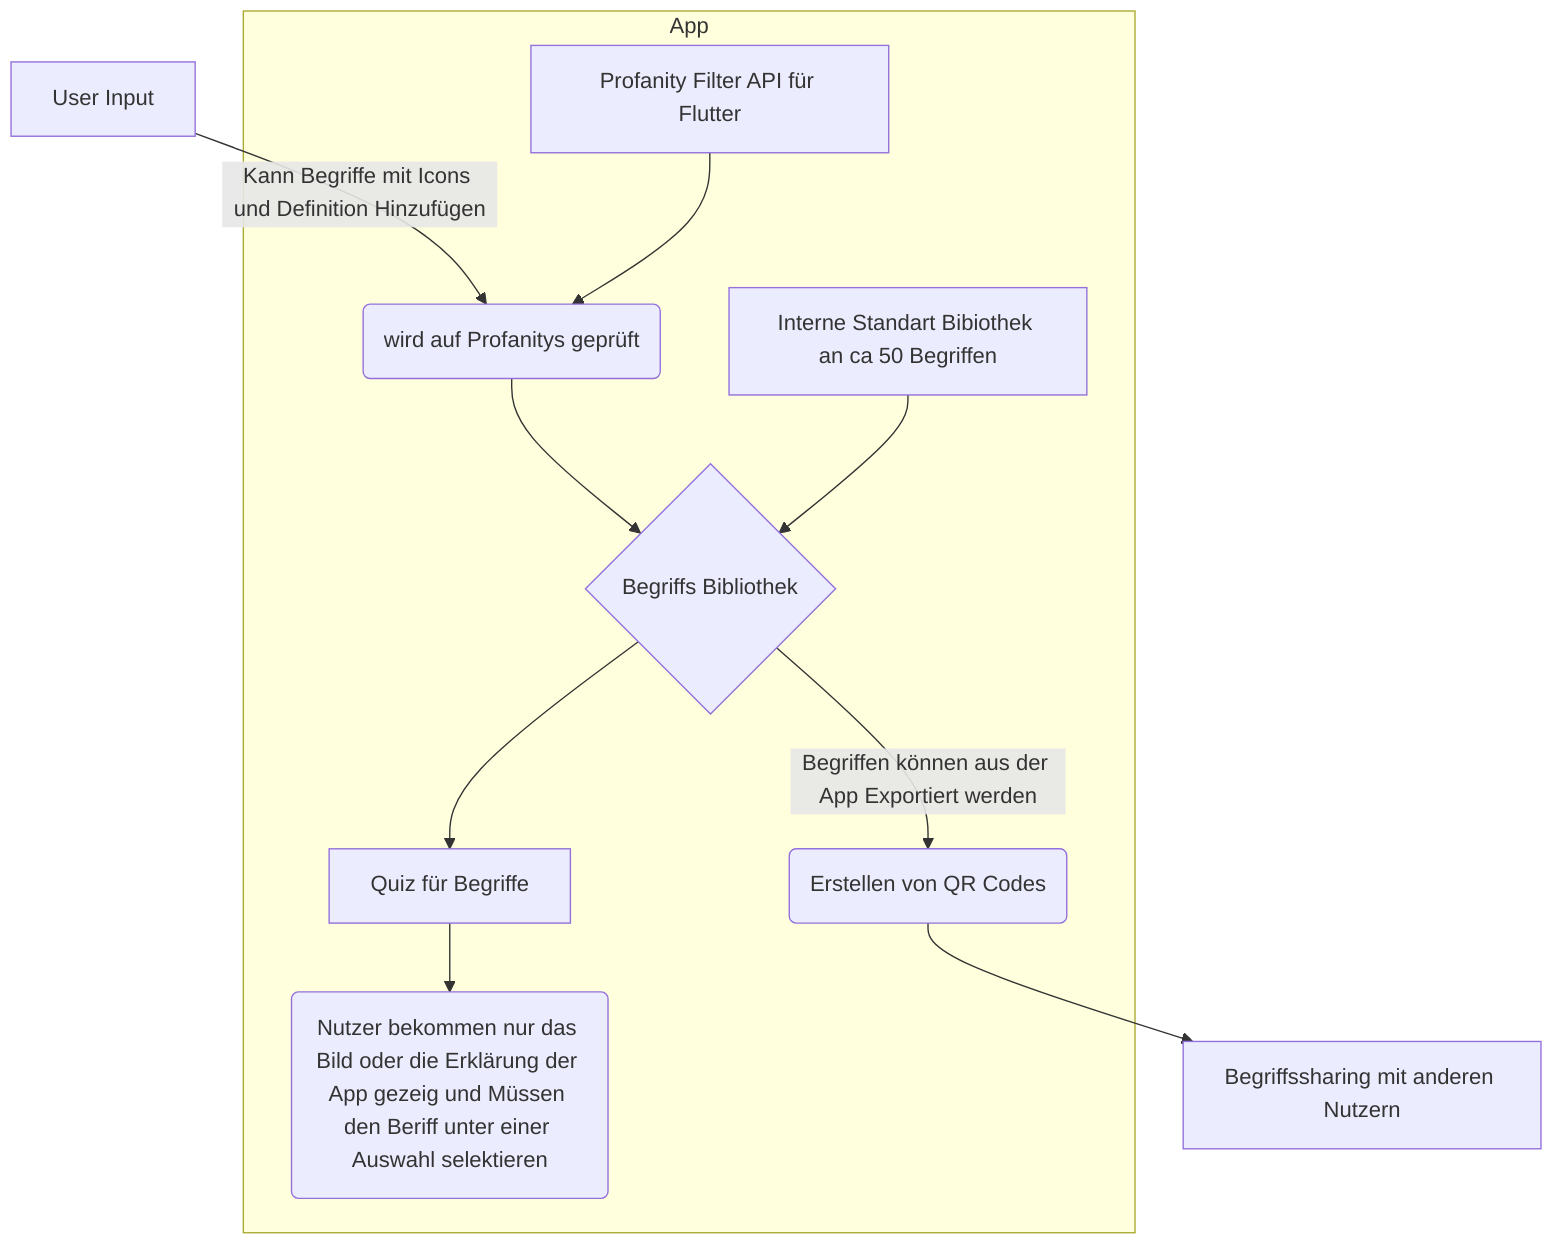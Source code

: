 graph TD
A[User Input] -->|Kann Begriffe mit Icons und Definition Hinzufügen| B(wird auf Profanitys geprüft)
subgraph App
B --> C{Begriffs Bibliothek}
G[Profanity Filter API für Flutter] --> B
D[Interne Standart Bibiothek an ca 50 Begriffen] --> C
C -->|Begriffen können aus der App Exportiert werden| E(Erstellen von QR Codes)

C --> H[Quiz für Begriffe] --> I(Nutzer bekommen nur das Bild oder die Erklärung der App gezeig und Müssen den Beriff unter einer Auswahl selektieren)
end

E --> F[Begriffssharing mit anderen Nutzern]